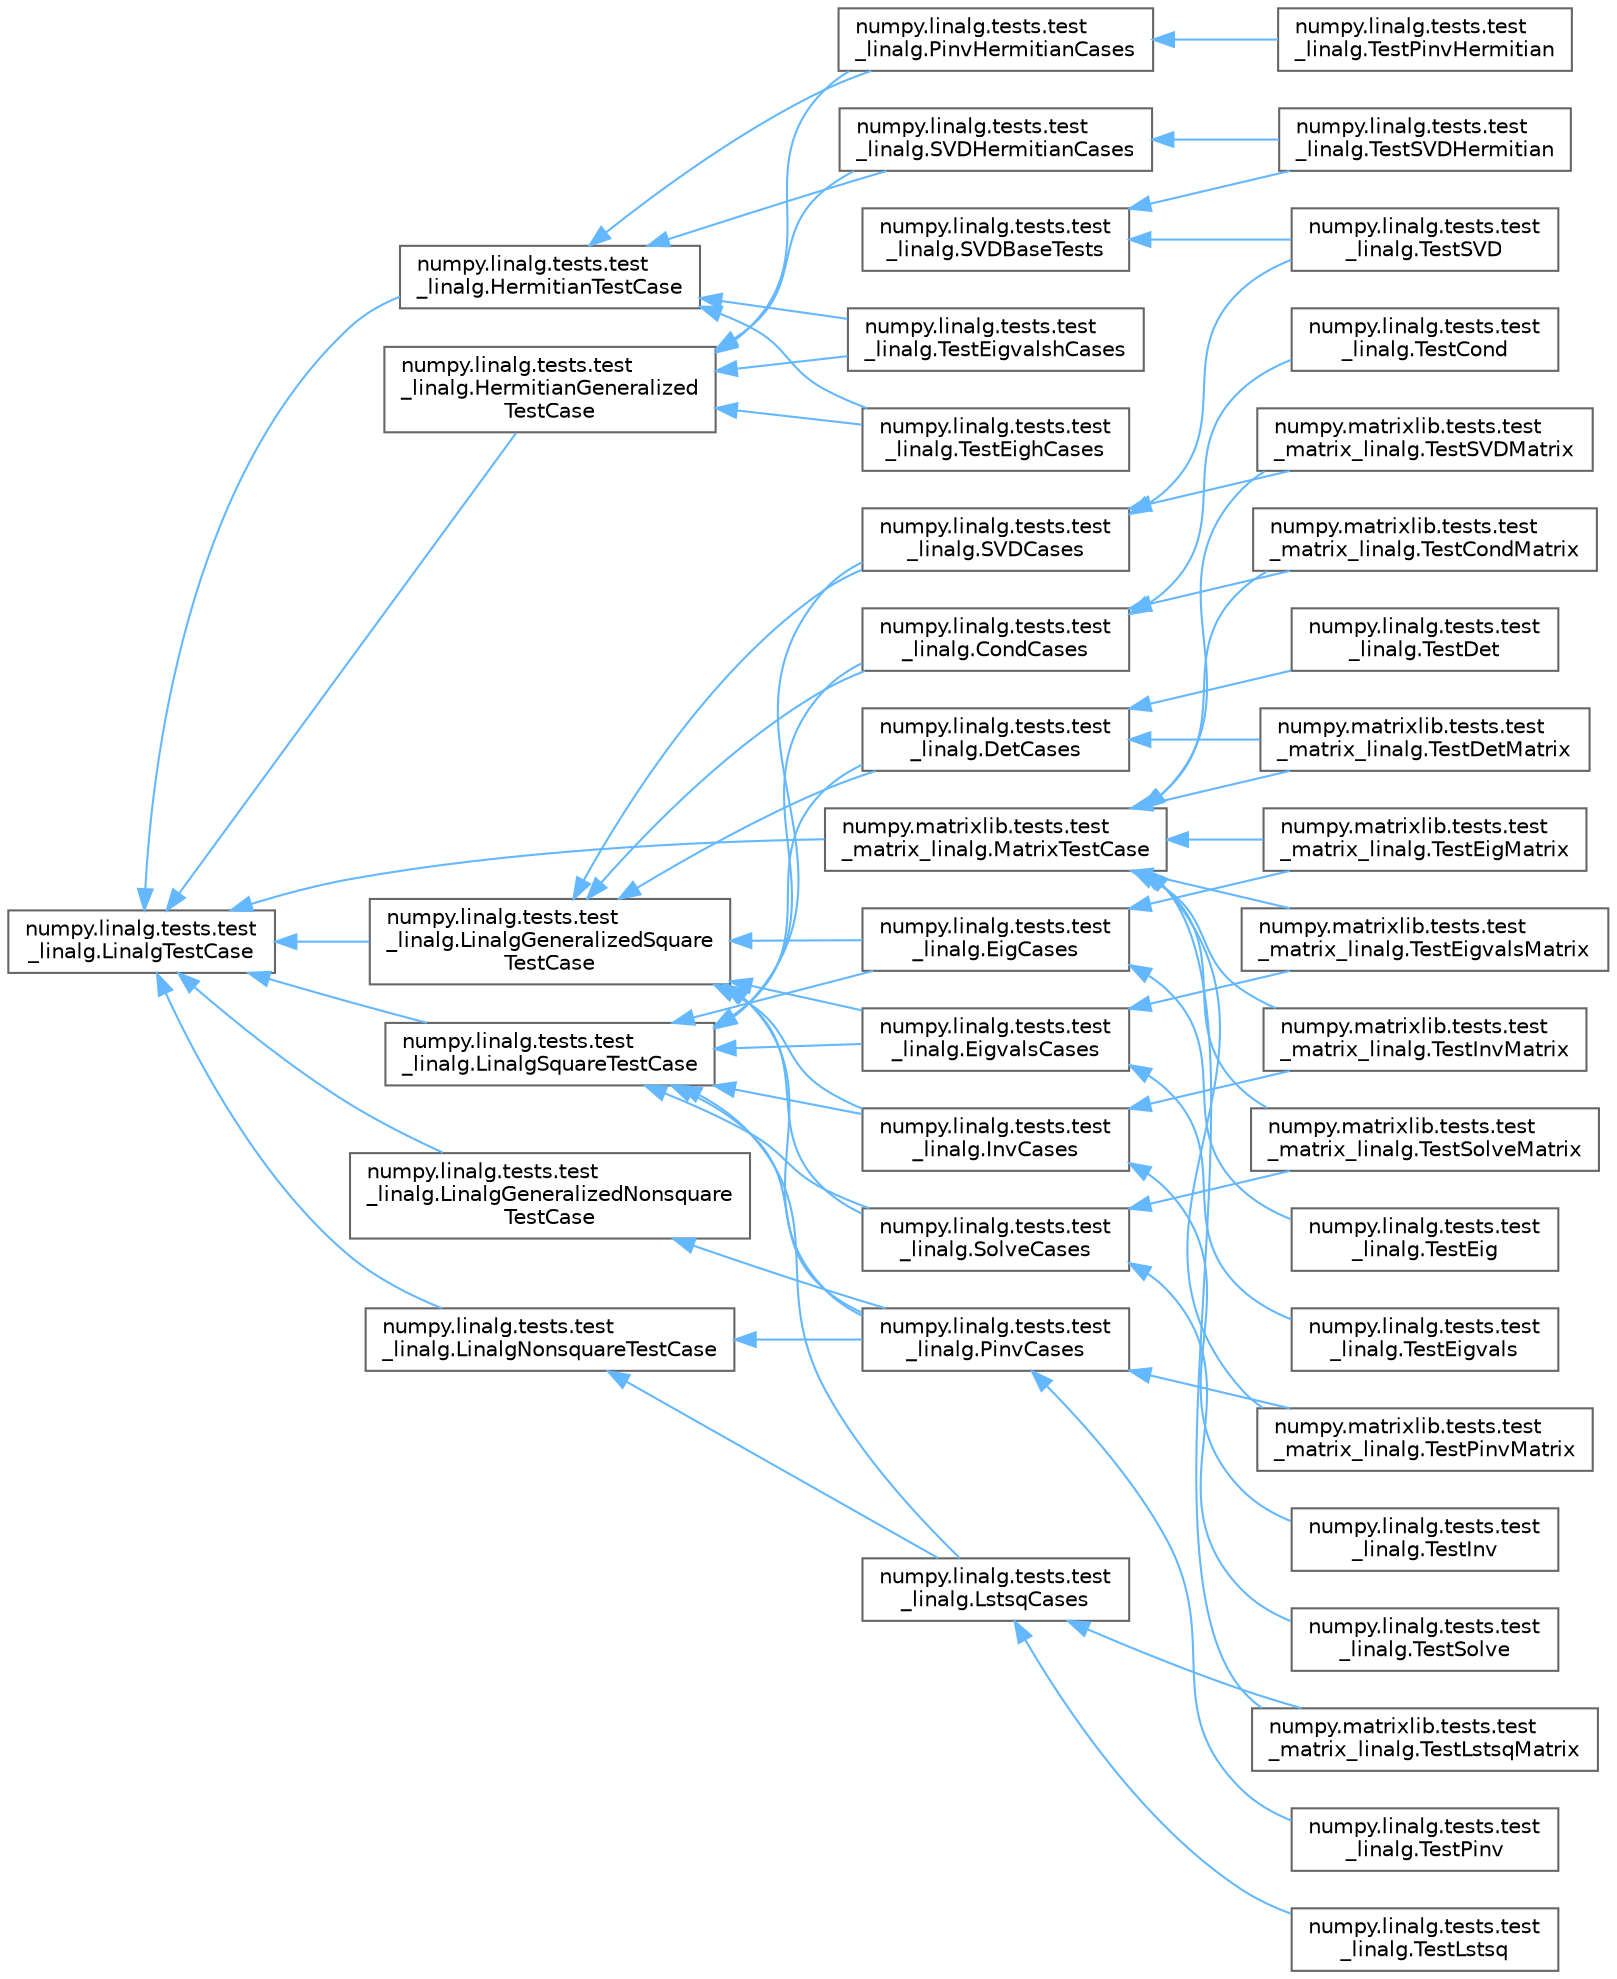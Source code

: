 digraph "Graphical Class Hierarchy"
{
 // LATEX_PDF_SIZE
  bgcolor="transparent";
  edge [fontname=Helvetica,fontsize=10,labelfontname=Helvetica,labelfontsize=10];
  node [fontname=Helvetica,fontsize=10,shape=box,height=0.2,width=0.4];
  rankdir="LR";
  Node0 [id="Node000000",label="numpy.linalg.tests.test\l_linalg.LinalgTestCase",height=0.2,width=0.4,color="grey40", fillcolor="white", style="filled",URL="$df/d23/classnumpy_1_1linalg_1_1tests_1_1test__linalg_1_1LinalgTestCase.html",tooltip=" "];
  Node0 -> Node1 [id="edge4424_Node000000_Node000001",dir="back",color="steelblue1",style="solid",tooltip=" "];
  Node1 [id="Node000001",label="numpy.linalg.tests.test\l_linalg.HermitianGeneralized\lTestCase",height=0.2,width=0.4,color="grey40", fillcolor="white", style="filled",URL="$d4/d9c/classnumpy_1_1linalg_1_1tests_1_1test__linalg_1_1HermitianGeneralizedTestCase.html",tooltip=" "];
  Node1 -> Node2 [id="edge4425_Node000001_Node000002",dir="back",color="steelblue1",style="solid",tooltip=" "];
  Node2 [id="Node000002",label="numpy.linalg.tests.test\l_linalg.PinvHermitianCases",height=0.2,width=0.4,color="grey40", fillcolor="white", style="filled",URL="$d2/dc7/classnumpy_1_1linalg_1_1tests_1_1test__linalg_1_1PinvHermitianCases.html",tooltip=" "];
  Node2 -> Node3 [id="edge4426_Node000002_Node000003",dir="back",color="steelblue1",style="solid",tooltip=" "];
  Node3 [id="Node000003",label="numpy.linalg.tests.test\l_linalg.TestPinvHermitian",height=0.2,width=0.4,color="grey40", fillcolor="white", style="filled",URL="$d7/d20/classnumpy_1_1linalg_1_1tests_1_1test__linalg_1_1TestPinvHermitian.html",tooltip=" "];
  Node1 -> Node5 [id="edge4427_Node000001_Node000005",dir="back",color="steelblue1",style="solid",tooltip=" "];
  Node5 [id="Node000005",label="numpy.linalg.tests.test\l_linalg.SVDHermitianCases",height=0.2,width=0.4,color="grey40", fillcolor="white", style="filled",URL="$da/d93/classnumpy_1_1linalg_1_1tests_1_1test__linalg_1_1SVDHermitianCases.html",tooltip=" "];
  Node5 -> Node6 [id="edge4428_Node000005_Node000006",dir="back",color="steelblue1",style="solid",tooltip=" "];
  Node6 [id="Node000006",label="numpy.linalg.tests.test\l_linalg.TestSVDHermitian",height=0.2,width=0.4,color="grey40", fillcolor="white", style="filled",URL="$d1/d2a/classnumpy_1_1linalg_1_1tests_1_1test__linalg_1_1TestSVDHermitian.html",tooltip=" "];
  Node1 -> Node40 [id="edge4429_Node000001_Node000040",dir="back",color="steelblue1",style="solid",tooltip=" "];
  Node40 [id="Node000040",label="numpy.linalg.tests.test\l_linalg.TestEighCases",height=0.2,width=0.4,color="grey40", fillcolor="white", style="filled",URL="$df/ddc/classnumpy_1_1linalg_1_1tests_1_1test__linalg_1_1TestEighCases.html",tooltip=" "];
  Node1 -> Node41 [id="edge4430_Node000001_Node000041",dir="back",color="steelblue1",style="solid",tooltip=" "];
  Node41 [id="Node000041",label="numpy.linalg.tests.test\l_linalg.TestEigvalshCases",height=0.2,width=0.4,color="grey40", fillcolor="white", style="filled",URL="$d2/d30/classnumpy_1_1linalg_1_1tests_1_1test__linalg_1_1TestEigvalshCases.html",tooltip=" "];
  Node0 -> Node4 [id="edge4431_Node000000_Node000004",dir="back",color="steelblue1",style="solid",tooltip=" "];
  Node4 [id="Node000004",label="numpy.linalg.tests.test\l_linalg.HermitianTestCase",height=0.2,width=0.4,color="grey40", fillcolor="white", style="filled",URL="$d5/df0/classnumpy_1_1linalg_1_1tests_1_1test__linalg_1_1HermitianTestCase.html",tooltip=" "];
  Node4 -> Node2 [id="edge4432_Node000004_Node000002",dir="back",color="steelblue1",style="solid",tooltip=" "];
  Node4 -> Node5 [id="edge4433_Node000004_Node000005",dir="back",color="steelblue1",style="solid",tooltip=" "];
  Node4 -> Node40 [id="edge4434_Node000004_Node000040",dir="back",color="steelblue1",style="solid",tooltip=" "];
  Node4 -> Node41 [id="edge4435_Node000004_Node000041",dir="back",color="steelblue1",style="solid",tooltip=" "];
  Node0 -> Node36 [id="edge4436_Node000000_Node000036",dir="back",color="steelblue1",style="solid",tooltip=" "];
  Node36 [id="Node000036",label="numpy.linalg.tests.test\l_linalg.LinalgGeneralizedNonsquare\lTestCase",height=0.2,width=0.4,color="grey40", fillcolor="white", style="filled",URL="$d8/d8f/classnumpy_1_1linalg_1_1tests_1_1test__linalg_1_1LinalgGeneralizedNonsquareTestCase.html",tooltip=" "];
  Node36 -> Node33 [id="edge4437_Node000036_Node000033",dir="back",color="steelblue1",style="solid",tooltip=" "];
  Node33 [id="Node000033",label="numpy.linalg.tests.test\l_linalg.PinvCases",height=0.2,width=0.4,color="grey40", fillcolor="white", style="filled",URL="$d0/d3d/classnumpy_1_1linalg_1_1tests_1_1test__linalg_1_1PinvCases.html",tooltip=" "];
  Node33 -> Node34 [id="edge4438_Node000033_Node000034",dir="back",color="steelblue1",style="solid",tooltip=" "];
  Node34 [id="Node000034",label="numpy.linalg.tests.test\l_linalg.TestPinv",height=0.2,width=0.4,color="grey40", fillcolor="white", style="filled",URL="$d0/dd0/classnumpy_1_1linalg_1_1tests_1_1test__linalg_1_1TestPinv.html",tooltip=" "];
  Node33 -> Node35 [id="edge4439_Node000033_Node000035",dir="back",color="steelblue1",style="solid",tooltip=" "];
  Node35 [id="Node000035",label="numpy.matrixlib.tests.test\l_matrix_linalg.TestPinvMatrix",height=0.2,width=0.4,color="grey40", fillcolor="white", style="filled",URL="$d9/d24/classnumpy_1_1matrixlib_1_1tests_1_1test__matrix__linalg_1_1TestPinvMatrix.html",tooltip=" "];
  Node0 -> Node15 [id="edge4440_Node000000_Node000015",dir="back",color="steelblue1",style="solid",tooltip=" "];
  Node15 [id="Node000015",label="numpy.linalg.tests.test\l_linalg.LinalgGeneralizedSquare\lTestCase",height=0.2,width=0.4,color="grey40", fillcolor="white", style="filled",URL="$da/dff/classnumpy_1_1linalg_1_1tests_1_1test__linalg_1_1LinalgGeneralizedSquareTestCase.html",tooltip=" "];
  Node15 -> Node13 [id="edge4441_Node000015_Node000013",dir="back",color="steelblue1",style="solid",tooltip=" "];
  Node13 [id="Node000013",label="numpy.linalg.tests.test\l_linalg.CondCases",height=0.2,width=0.4,color="grey40", fillcolor="white", style="filled",URL="$d6/d54/classnumpy_1_1linalg_1_1tests_1_1test__linalg_1_1CondCases.html",tooltip=" "];
  Node13 -> Node14 [id="edge4442_Node000013_Node000014",dir="back",color="steelblue1",style="solid",tooltip=" "];
  Node14 [id="Node000014",label="numpy.linalg.tests.test\l_linalg.TestCond",height=0.2,width=0.4,color="grey40", fillcolor="white", style="filled",URL="$d9/d86/classnumpy_1_1linalg_1_1tests_1_1test__linalg_1_1TestCond.html",tooltip=" "];
  Node13 -> Node12 [id="edge4443_Node000013_Node000012",dir="back",color="steelblue1",style="solid",tooltip=" "];
  Node12 [id="Node000012",label="numpy.matrixlib.tests.test\l_matrix_linalg.TestCondMatrix",height=0.2,width=0.4,color="grey40", fillcolor="white", style="filled",URL="$d5/dd4/classnumpy_1_1matrixlib_1_1tests_1_1test__matrix__linalg_1_1TestCondMatrix.html",tooltip=" "];
  Node15 -> Node16 [id="edge4444_Node000015_Node000016",dir="back",color="steelblue1",style="solid",tooltip=" "];
  Node16 [id="Node000016",label="numpy.linalg.tests.test\l_linalg.DetCases",height=0.2,width=0.4,color="grey40", fillcolor="white", style="filled",URL="$d4/d63/classnumpy_1_1linalg_1_1tests_1_1test__linalg_1_1DetCases.html",tooltip=" "];
  Node16 -> Node17 [id="edge4445_Node000016_Node000017",dir="back",color="steelblue1",style="solid",tooltip=" "];
  Node17 [id="Node000017",label="numpy.linalg.tests.test\l_linalg.TestDet",height=0.2,width=0.4,color="grey40", fillcolor="white", style="filled",URL="$d6/d23/classnumpy_1_1linalg_1_1tests_1_1test__linalg_1_1TestDet.html",tooltip=" "];
  Node16 -> Node18 [id="edge4446_Node000016_Node000018",dir="back",color="steelblue1",style="solid",tooltip=" "];
  Node18 [id="Node000018",label="numpy.matrixlib.tests.test\l_matrix_linalg.TestDetMatrix",height=0.2,width=0.4,color="grey40", fillcolor="white", style="filled",URL="$d7/d75/classnumpy_1_1matrixlib_1_1tests_1_1test__matrix__linalg_1_1TestDetMatrix.html",tooltip=" "];
  Node15 -> Node20 [id="edge4447_Node000015_Node000020",dir="back",color="steelblue1",style="solid",tooltip=" "];
  Node20 [id="Node000020",label="numpy.linalg.tests.test\l_linalg.EigCases",height=0.2,width=0.4,color="grey40", fillcolor="white", style="filled",URL="$d2/da3/classnumpy_1_1linalg_1_1tests_1_1test__linalg_1_1EigCases.html",tooltip=" "];
  Node20 -> Node21 [id="edge4448_Node000020_Node000021",dir="back",color="steelblue1",style="solid",tooltip=" "];
  Node21 [id="Node000021",label="numpy.linalg.tests.test\l_linalg.TestEig",height=0.2,width=0.4,color="grey40", fillcolor="white", style="filled",URL="$da/d11/classnumpy_1_1linalg_1_1tests_1_1test__linalg_1_1TestEig.html",tooltip=" "];
  Node20 -> Node22 [id="edge4449_Node000020_Node000022",dir="back",color="steelblue1",style="solid",tooltip=" "];
  Node22 [id="Node000022",label="numpy.matrixlib.tests.test\l_matrix_linalg.TestEigMatrix",height=0.2,width=0.4,color="grey40", fillcolor="white", style="filled",URL="$d9/d04/classnumpy_1_1matrixlib_1_1tests_1_1test__matrix__linalg_1_1TestEigMatrix.html",tooltip=" "];
  Node15 -> Node23 [id="edge4450_Node000015_Node000023",dir="back",color="steelblue1",style="solid",tooltip=" "];
  Node23 [id="Node000023",label="numpy.linalg.tests.test\l_linalg.EigvalsCases",height=0.2,width=0.4,color="grey40", fillcolor="white", style="filled",URL="$d8/d4e/classnumpy_1_1linalg_1_1tests_1_1test__linalg_1_1EigvalsCases.html",tooltip=" "];
  Node23 -> Node24 [id="edge4451_Node000023_Node000024",dir="back",color="steelblue1",style="solid",tooltip=" "];
  Node24 [id="Node000024",label="numpy.linalg.tests.test\l_linalg.TestEigvals",height=0.2,width=0.4,color="grey40", fillcolor="white", style="filled",URL="$db/d7f/classnumpy_1_1linalg_1_1tests_1_1test__linalg_1_1TestEigvals.html",tooltip=" "];
  Node23 -> Node25 [id="edge4452_Node000023_Node000025",dir="back",color="steelblue1",style="solid",tooltip=" "];
  Node25 [id="Node000025",label="numpy.matrixlib.tests.test\l_matrix_linalg.TestEigvalsMatrix",height=0.2,width=0.4,color="grey40", fillcolor="white", style="filled",URL="$df/d9c/classnumpy_1_1matrixlib_1_1tests_1_1test__matrix__linalg_1_1TestEigvalsMatrix.html",tooltip=" "];
  Node15 -> Node26 [id="edge4453_Node000015_Node000026",dir="back",color="steelblue1",style="solid",tooltip=" "];
  Node26 [id="Node000026",label="numpy.linalg.tests.test\l_linalg.InvCases",height=0.2,width=0.4,color="grey40", fillcolor="white", style="filled",URL="$d6/d17/classnumpy_1_1linalg_1_1tests_1_1test__linalg_1_1InvCases.html",tooltip=" "];
  Node26 -> Node27 [id="edge4454_Node000026_Node000027",dir="back",color="steelblue1",style="solid",tooltip=" "];
  Node27 [id="Node000027",label="numpy.linalg.tests.test\l_linalg.TestInv",height=0.2,width=0.4,color="grey40", fillcolor="white", style="filled",URL="$d5/deb/classnumpy_1_1linalg_1_1tests_1_1test__linalg_1_1TestInv.html",tooltip=" "];
  Node26 -> Node28 [id="edge4455_Node000026_Node000028",dir="back",color="steelblue1",style="solid",tooltip=" "];
  Node28 [id="Node000028",label="numpy.matrixlib.tests.test\l_matrix_linalg.TestInvMatrix",height=0.2,width=0.4,color="grey40", fillcolor="white", style="filled",URL="$d2/d0c/classnumpy_1_1matrixlib_1_1tests_1_1test__matrix__linalg_1_1TestInvMatrix.html",tooltip=" "];
  Node15 -> Node33 [id="edge4456_Node000015_Node000033",dir="back",color="steelblue1",style="solid",tooltip=" "];
  Node15 -> Node9 [id="edge4457_Node000015_Node000009",dir="back",color="steelblue1",style="solid",tooltip=" "];
  Node9 [id="Node000009",label="numpy.linalg.tests.test\l_linalg.SVDCases",height=0.2,width=0.4,color="grey40", fillcolor="white", style="filled",URL="$dc/d78/classnumpy_1_1linalg_1_1tests_1_1test__linalg_1_1SVDCases.html",tooltip=" "];
  Node9 -> Node8 [id="edge4458_Node000009_Node000008",dir="back",color="steelblue1",style="solid",tooltip=" "];
  Node8 [id="Node000008",label="numpy.linalg.tests.test\l_linalg.TestSVD",height=0.2,width=0.4,color="grey40", fillcolor="white", style="filled",URL="$da/d5a/classnumpy_1_1linalg_1_1tests_1_1test__linalg_1_1TestSVD.html",tooltip=" "];
  Node9 -> Node10 [id="edge4459_Node000009_Node000010",dir="back",color="steelblue1",style="solid",tooltip=" "];
  Node10 [id="Node000010",label="numpy.matrixlib.tests.test\l_matrix_linalg.TestSVDMatrix",height=0.2,width=0.4,color="grey40", fillcolor="white", style="filled",URL="$da/db3/classnumpy_1_1matrixlib_1_1tests_1_1test__matrix__linalg_1_1TestSVDMatrix.html",tooltip=" "];
  Node15 -> Node37 [id="edge4460_Node000015_Node000037",dir="back",color="steelblue1",style="solid",tooltip=" "];
  Node37 [id="Node000037",label="numpy.linalg.tests.test\l_linalg.SolveCases",height=0.2,width=0.4,color="grey40", fillcolor="white", style="filled",URL="$d9/d74/classnumpy_1_1linalg_1_1tests_1_1test__linalg_1_1SolveCases.html",tooltip=" "];
  Node37 -> Node38 [id="edge4461_Node000037_Node000038",dir="back",color="steelblue1",style="solid",tooltip=" "];
  Node38 [id="Node000038",label="numpy.linalg.tests.test\l_linalg.TestSolve",height=0.2,width=0.4,color="grey40", fillcolor="white", style="filled",URL="$d0/d2f/classnumpy_1_1linalg_1_1tests_1_1test__linalg_1_1TestSolve.html",tooltip=" "];
  Node37 -> Node39 [id="edge4462_Node000037_Node000039",dir="back",color="steelblue1",style="solid",tooltip=" "];
  Node39 [id="Node000039",label="numpy.matrixlib.tests.test\l_matrix_linalg.TestSolveMatrix",height=0.2,width=0.4,color="grey40", fillcolor="white", style="filled",URL="$dd/dde/classnumpy_1_1matrixlib_1_1tests_1_1test__matrix__linalg_1_1TestSolveMatrix.html",tooltip=" "];
  Node0 -> Node32 [id="edge4463_Node000000_Node000032",dir="back",color="steelblue1",style="solid",tooltip=" "];
  Node32 [id="Node000032",label="numpy.linalg.tests.test\l_linalg.LinalgNonsquareTestCase",height=0.2,width=0.4,color="grey40", fillcolor="white", style="filled",URL="$d6/d37/classnumpy_1_1linalg_1_1tests_1_1test__linalg_1_1LinalgNonsquareTestCase.html",tooltip=" "];
  Node32 -> Node29 [id="edge4464_Node000032_Node000029",dir="back",color="steelblue1",style="solid",tooltip=" "];
  Node29 [id="Node000029",label="numpy.linalg.tests.test\l_linalg.LstsqCases",height=0.2,width=0.4,color="grey40", fillcolor="white", style="filled",URL="$d7/dba/classnumpy_1_1linalg_1_1tests_1_1test__linalg_1_1LstsqCases.html",tooltip=" "];
  Node29 -> Node30 [id="edge4465_Node000029_Node000030",dir="back",color="steelblue1",style="solid",tooltip=" "];
  Node30 [id="Node000030",label="numpy.linalg.tests.test\l_linalg.TestLstsq",height=0.2,width=0.4,color="grey40", fillcolor="white", style="filled",URL="$de/df7/classnumpy_1_1linalg_1_1tests_1_1test__linalg_1_1TestLstsq.html",tooltip=" "];
  Node29 -> Node31 [id="edge4466_Node000029_Node000031",dir="back",color="steelblue1",style="solid",tooltip=" "];
  Node31 [id="Node000031",label="numpy.matrixlib.tests.test\l_matrix_linalg.TestLstsqMatrix",height=0.2,width=0.4,color="grey40", fillcolor="white", style="filled",URL="$d8/db8/classnumpy_1_1matrixlib_1_1tests_1_1test__matrix__linalg_1_1TestLstsqMatrix.html",tooltip=" "];
  Node32 -> Node33 [id="edge4467_Node000032_Node000033",dir="back",color="steelblue1",style="solid",tooltip=" "];
  Node0 -> Node19 [id="edge4468_Node000000_Node000019",dir="back",color="steelblue1",style="solid",tooltip=" "];
  Node19 [id="Node000019",label="numpy.linalg.tests.test\l_linalg.LinalgSquareTestCase",height=0.2,width=0.4,color="grey40", fillcolor="white", style="filled",URL="$d3/da8/classnumpy_1_1linalg_1_1tests_1_1test__linalg_1_1LinalgSquareTestCase.html",tooltip=" "];
  Node19 -> Node13 [id="edge4469_Node000019_Node000013",dir="back",color="steelblue1",style="solid",tooltip=" "];
  Node19 -> Node16 [id="edge4470_Node000019_Node000016",dir="back",color="steelblue1",style="solid",tooltip=" "];
  Node19 -> Node20 [id="edge4471_Node000019_Node000020",dir="back",color="steelblue1",style="solid",tooltip=" "];
  Node19 -> Node23 [id="edge4472_Node000019_Node000023",dir="back",color="steelblue1",style="solid",tooltip=" "];
  Node19 -> Node26 [id="edge4473_Node000019_Node000026",dir="back",color="steelblue1",style="solid",tooltip=" "];
  Node19 -> Node29 [id="edge4474_Node000019_Node000029",dir="back",color="steelblue1",style="solid",tooltip=" "];
  Node19 -> Node33 [id="edge4475_Node000019_Node000033",dir="back",color="steelblue1",style="solid",tooltip=" "];
  Node19 -> Node9 [id="edge4476_Node000019_Node000009",dir="back",color="steelblue1",style="solid",tooltip=" "];
  Node19 -> Node37 [id="edge4477_Node000019_Node000037",dir="back",color="steelblue1",style="solid",tooltip=" "];
  Node0 -> Node11 [id="edge4478_Node000000_Node000011",dir="back",color="steelblue1",style="solid",tooltip=" "];
  Node11 [id="Node000011",label="numpy.matrixlib.tests.test\l_matrix_linalg.MatrixTestCase",height=0.2,width=0.4,color="grey40", fillcolor="white", style="filled",URL="$dc/db6/classnumpy_1_1matrixlib_1_1tests_1_1test__matrix__linalg_1_1MatrixTestCase.html",tooltip=" "];
  Node11 -> Node12 [id="edge4479_Node000011_Node000012",dir="back",color="steelblue1",style="solid",tooltip=" "];
  Node11 -> Node18 [id="edge4480_Node000011_Node000018",dir="back",color="steelblue1",style="solid",tooltip=" "];
  Node11 -> Node22 [id="edge4481_Node000011_Node000022",dir="back",color="steelblue1",style="solid",tooltip=" "];
  Node11 -> Node25 [id="edge4482_Node000011_Node000025",dir="back",color="steelblue1",style="solid",tooltip=" "];
  Node11 -> Node28 [id="edge4483_Node000011_Node000028",dir="back",color="steelblue1",style="solid",tooltip=" "];
  Node11 -> Node31 [id="edge4484_Node000011_Node000031",dir="back",color="steelblue1",style="solid",tooltip=" "];
  Node11 -> Node35 [id="edge4485_Node000011_Node000035",dir="back",color="steelblue1",style="solid",tooltip=" "];
  Node11 -> Node10 [id="edge4486_Node000011_Node000010",dir="back",color="steelblue1",style="solid",tooltip=" "];
  Node11 -> Node39 [id="edge4487_Node000011_Node000039",dir="back",color="steelblue1",style="solid",tooltip=" "];
  Node7 [id="Node000007",label="numpy.linalg.tests.test\l_linalg.SVDBaseTests",height=0.2,width=0.4,color="grey40", fillcolor="white", style="filled",URL="$d2/d06/classnumpy_1_1linalg_1_1tests_1_1test__linalg_1_1SVDBaseTests.html",tooltip=" "];
  Node7 -> Node8 [id="edge4488_Node000007_Node000008",dir="back",color="steelblue1",style="solid",tooltip=" "];
  Node7 -> Node6 [id="edge4489_Node000007_Node000006",dir="back",color="steelblue1",style="solid",tooltip=" "];
}
